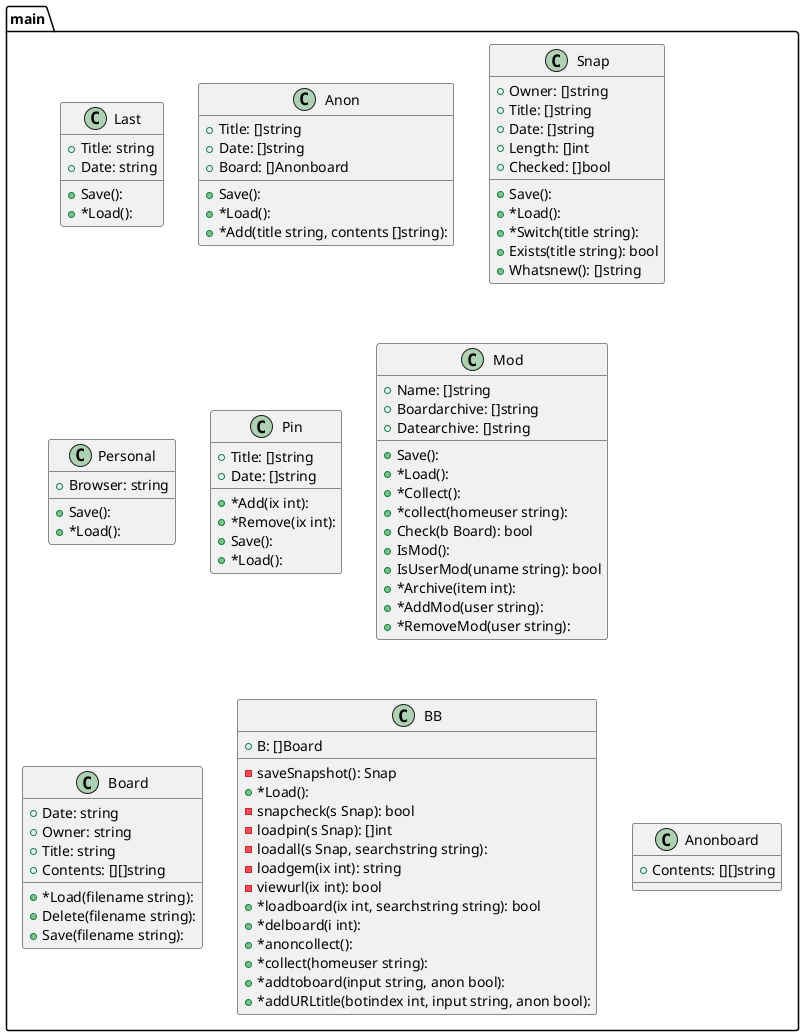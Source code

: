 @startuml
package ...main{
class Last {
+Title: string
+Date: string
+Save(): 
+*Load(): 
}
}
package ...main{
class Anon {
+Title: []string
+Date: []string
+Board: []Anonboard
+Save(): 
+*Load(): 
+*Add(title string, contents []string): 
}
}
package ...main{
class Snap {
+Owner: []string
+Title: []string
+Date: []string
+Length: []int
+Checked: []bool
+Save(): 
+*Load(): 
+*Switch(title string): 
+Exists(title string): bool
+Whatsnew(): []string
}
}
package ...main{
class Personal {
+Browser: string
+Save(): 
+*Load(): 
}
}
package ...main{
class Pin {
+Title: []string
+Date: []string
+*Add(ix int): 
+*Remove(ix int): 
+Save(): 
+*Load(): 
}
}
package ...main{
class Mod {
+Name: []string
+Boardarchive: []string
+Datearchive: []string
+Save(): 
+*Load(): 
+*Collect(): 
+*collect(homeuser string): 
+Check(b Board): bool
+IsMod(): 
+IsUserMod(uname string): bool
+*Archive(item int): 
+*AddMod(user string): 
+*RemoveMod(user string): 
}
}
package ...main{
class Board {
+Date: string
+Owner: string
+Title: string
+Contents: [][]string
+*Load(filename string): 
+Delete(filename string): 
+Save(filename string): 
}
}
package ...main{
class BB {
+B: []Board
-saveSnapshot(): Snap
+*Load(): 
-snapcheck(s Snap): bool
-loadpin(s Snap): []int
-loadall(s Snap, searchstring string): 
-loadgem(ix int): string
-viewurl(ix int): bool
+*loadboard(ix int, searchstring string): bool
+*delboard(i int): 
+*anoncollect(): 
+*collect(homeuser string): 
+*addtoboard(input string, anon bool): 
+*addURLtitle(botindex int, input string, anon bool): 
}
}
package ...main{
class Anonboard {
+Contents: [][]string

}
}

@enduml